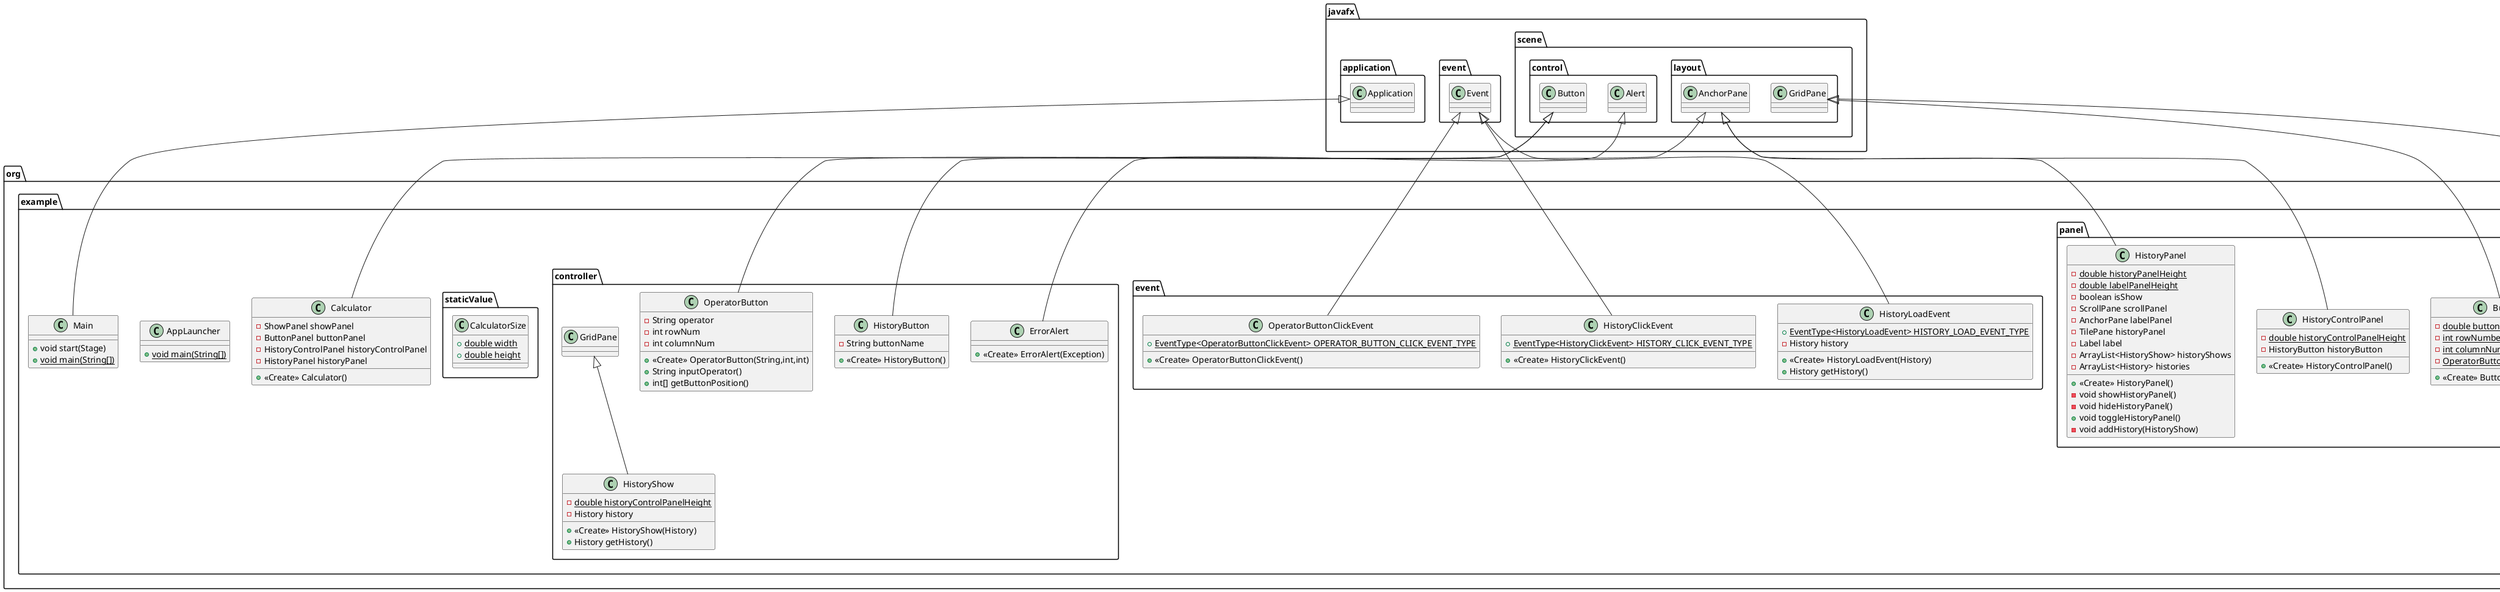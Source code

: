 @startuml
class org.example.util.ExpressionEvaluator {
+ {static} double evaluateExpression(String)
- {static} boolean isOperator(char)
- {static} boolean hasPrecedence(char,char)
- {static} double performOperation(char,double,double)
}
class org.example.Calculator {
- ShowPanel showPanel
- ButtonPanel buttonPanel
- HistoryControlPanel historyControlPanel
- HistoryPanel historyPanel
+ <<Create>> Calculator()
}
class org.example.pojo.History {
- String expression
- String result
- String historyId
+ <<Create>> History(String,String)
+ <<Create>> History(String,String,String)
+ String getExpression()
+ String getResult()
+ void generateHistoryId()
+ String getHistoryId()
+ void setExpression(String)
+ void setResult(String)
}
class org.example.panel.ShowPanel {
- TextField inputTextField
- Label result
- String historyID
+ {static} double showPanelHeight
+ <<Create>> ShowPanel()
+ void calculate()
+ void clear()
+ void input(String)
+ void delete()
+ void loadHistory(History)
}
class org.example.event.HistoryLoadEvent {
+ {static} EventType<HistoryLoadEvent> HISTORY_LOAD_EVENT_TYPE
- History history
+ <<Create>> HistoryLoadEvent(History)
+ History getHistory()
}
class org.example.controller.HistoryShow {
- {static} double historyControlPanelHeight
- History history
+ <<Create>> HistoryShow(History)
+ History getHistory()
}
class org.example.panel.HistoryControlPanel {
- {static} double historyControlPanelHeight
- HistoryButton historyButton
+ <<Create>> HistoryControlPanel()
}
class org.example.AppLauncher {
+ {static} void main(String[])
}
class org.example.Main {
+ void start(Stage)
+ {static} void main(String[])
}
class org.example.util.HistoryRecorder {
- {static} String filePath
+ {static} void writeDownHistory(String,String,String)
+ {static} ArrayList<History> readHistory()
}
class org.example.staticValue.CalculatorSize {
+ {static} double width
+ {static} double height
}
class org.example.event.HistoryClickEvent {
+ {static} EventType<HistoryClickEvent> HISTORY_CLICK_EVENT_TYPE
+ <<Create>> HistoryClickEvent()
}
class org.example.panel.ButtonPanel {
- {static} double buttonPanelHeight
- {static} int rowNumber
- {static} int columnNumber
- {static} OperatorButton[] operatorButtons
+ <<Create>> ButtonPanel()
}
class org.example.panel.HistoryPanel {
- {static} double historyPanelHeight
- {static} double labelPanelHeight
- boolean isShow
- ScrollPane scrollPanel
- AnchorPane labelPanel
- TilePane historyPanel
- Label label
- ArrayList<HistoryShow> historyShows
- ArrayList<History> histories
+ <<Create>> HistoryPanel()
- void showHistoryPanel()
- void hideHistoryPanel()
+ void toggleHistoryPanel()
- void addHistory(HistoryShow)
}
class org.example.event.OperatorButtonClickEvent {
+ {static} EventType<OperatorButtonClickEvent> OPERATOR_BUTTON_CLICK_EVENT_TYPE
+ <<Create>> OperatorButtonClickEvent()
}
class org.example.controller.ErrorAlert {
+ <<Create>> ErrorAlert(Exception)
}
class org.example.controller.HistoryButton {
- String buttonName
+ <<Create>> HistoryButton()
}
class org.example.controller.OperatorButton {
- String operator
- int rowNum
- int columnNum
+ <<Create>> OperatorButton(String,int,int)
+ String inputOperator()
+ int[] getButtonPosition()
}


javafx.scene.layout.AnchorPane <|-- org.example.Calculator
javafx.scene.layout.GridPane <|-- org.example.panel.ShowPanel
javafx.event.Event <|-- org.example.event.HistoryLoadEvent
org.example.controller.GridPane <|-- org.example.controller.HistoryShow
javafx.scene.layout.AnchorPane <|-- org.example.panel.HistoryControlPanel
javafx.application.Application <|-- org.example.Main
javafx.event.Event <|-- org.example.event.HistoryClickEvent
javafx.scene.layout.GridPane <|-- org.example.panel.ButtonPanel
javafx.scene.layout.AnchorPane <|-- org.example.panel.HistoryPanel
javafx.event.Event <|-- org.example.event.OperatorButtonClickEvent
javafx.scene.control.Alert <|-- org.example.controller.ErrorAlert
javafx.scene.control.Button <|-- org.example.controller.HistoryButton
javafx.scene.control.Button <|-- org.example.controller.OperatorButton
@enduml